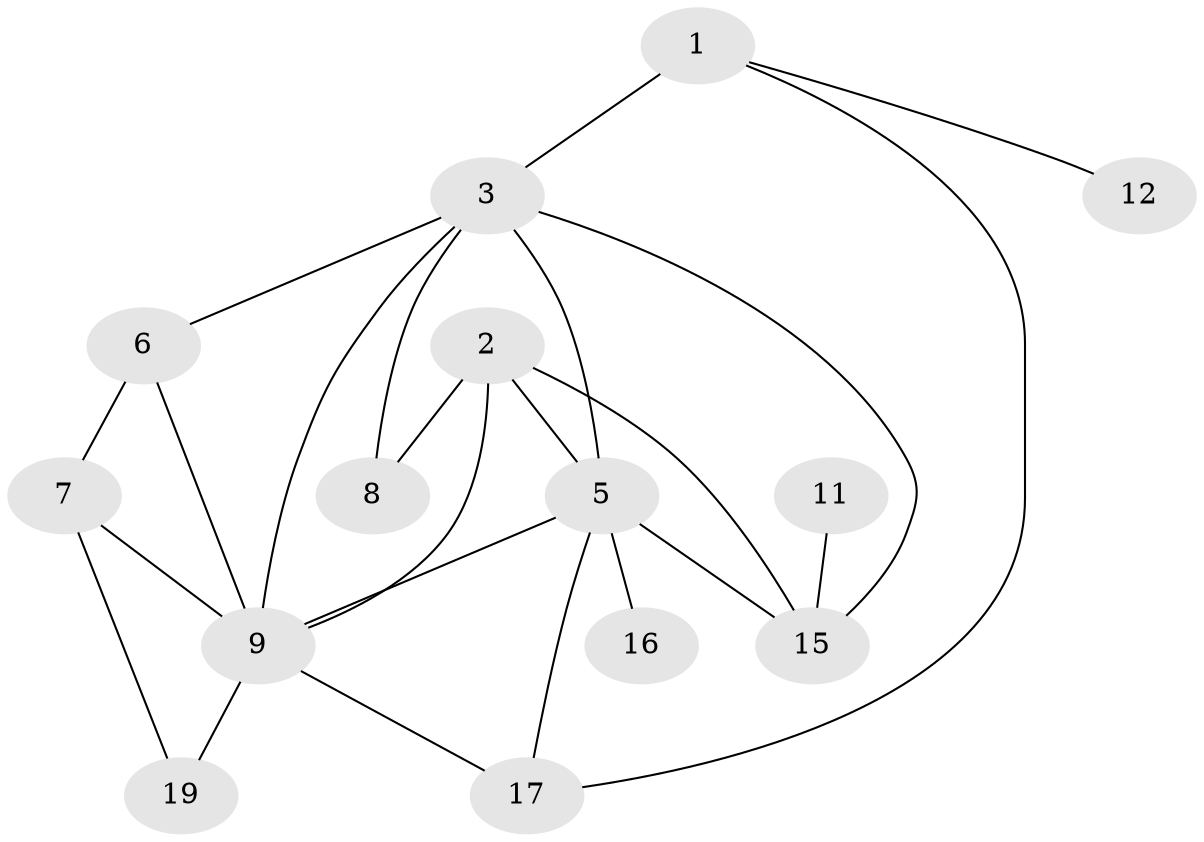 // original degree distribution, {1: 0.1875, 3: 0.265625, 0: 0.09375, 5: 0.046875, 4: 0.203125, 2: 0.203125}
// Generated by graph-tools (version 1.1) at 2025/48/03/04/25 22:48:00]
// undirected, 14 vertices, 23 edges
graph export_dot {
  node [color=gray90,style=filled];
  1;
  2;
  3;
  5;
  6;
  7;
  8;
  9;
  11;
  12;
  15;
  16;
  17;
  19;
  1 -- 3 [weight=3.0];
  1 -- 12 [weight=1.0];
  1 -- 17 [weight=2.0];
  2 -- 5 [weight=1.0];
  2 -- 8 [weight=1.0];
  2 -- 9 [weight=1.0];
  2 -- 15 [weight=1.0];
  3 -- 5 [weight=1.0];
  3 -- 6 [weight=1.0];
  3 -- 8 [weight=1.0];
  3 -- 9 [weight=3.0];
  3 -- 15 [weight=1.0];
  5 -- 9 [weight=1.0];
  5 -- 15 [weight=1.0];
  5 -- 16 [weight=2.0];
  5 -- 17 [weight=2.0];
  6 -- 7 [weight=1.0];
  6 -- 9 [weight=1.0];
  7 -- 9 [weight=1.0];
  7 -- 19 [weight=1.0];
  9 -- 17 [weight=2.0];
  9 -- 19 [weight=1.0];
  11 -- 15 [weight=1.0];
}

